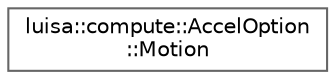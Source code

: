 digraph "类继承关系图"
{
 // LATEX_PDF_SIZE
  bgcolor="transparent";
  edge [fontname=Helvetica,fontsize=10,labelfontname=Helvetica,labelfontsize=10];
  node [fontname=Helvetica,fontsize=10,shape=box,height=0.2,width=0.4];
  rankdir="LR";
  Node0 [id="Node000000",label="luisa::compute::AccelOption\l::Motion",height=0.2,width=0.4,color="grey40", fillcolor="white", style="filled",URL="$structluisa_1_1compute_1_1_accel_option_1_1_motion.html",tooltip=" "];
}
